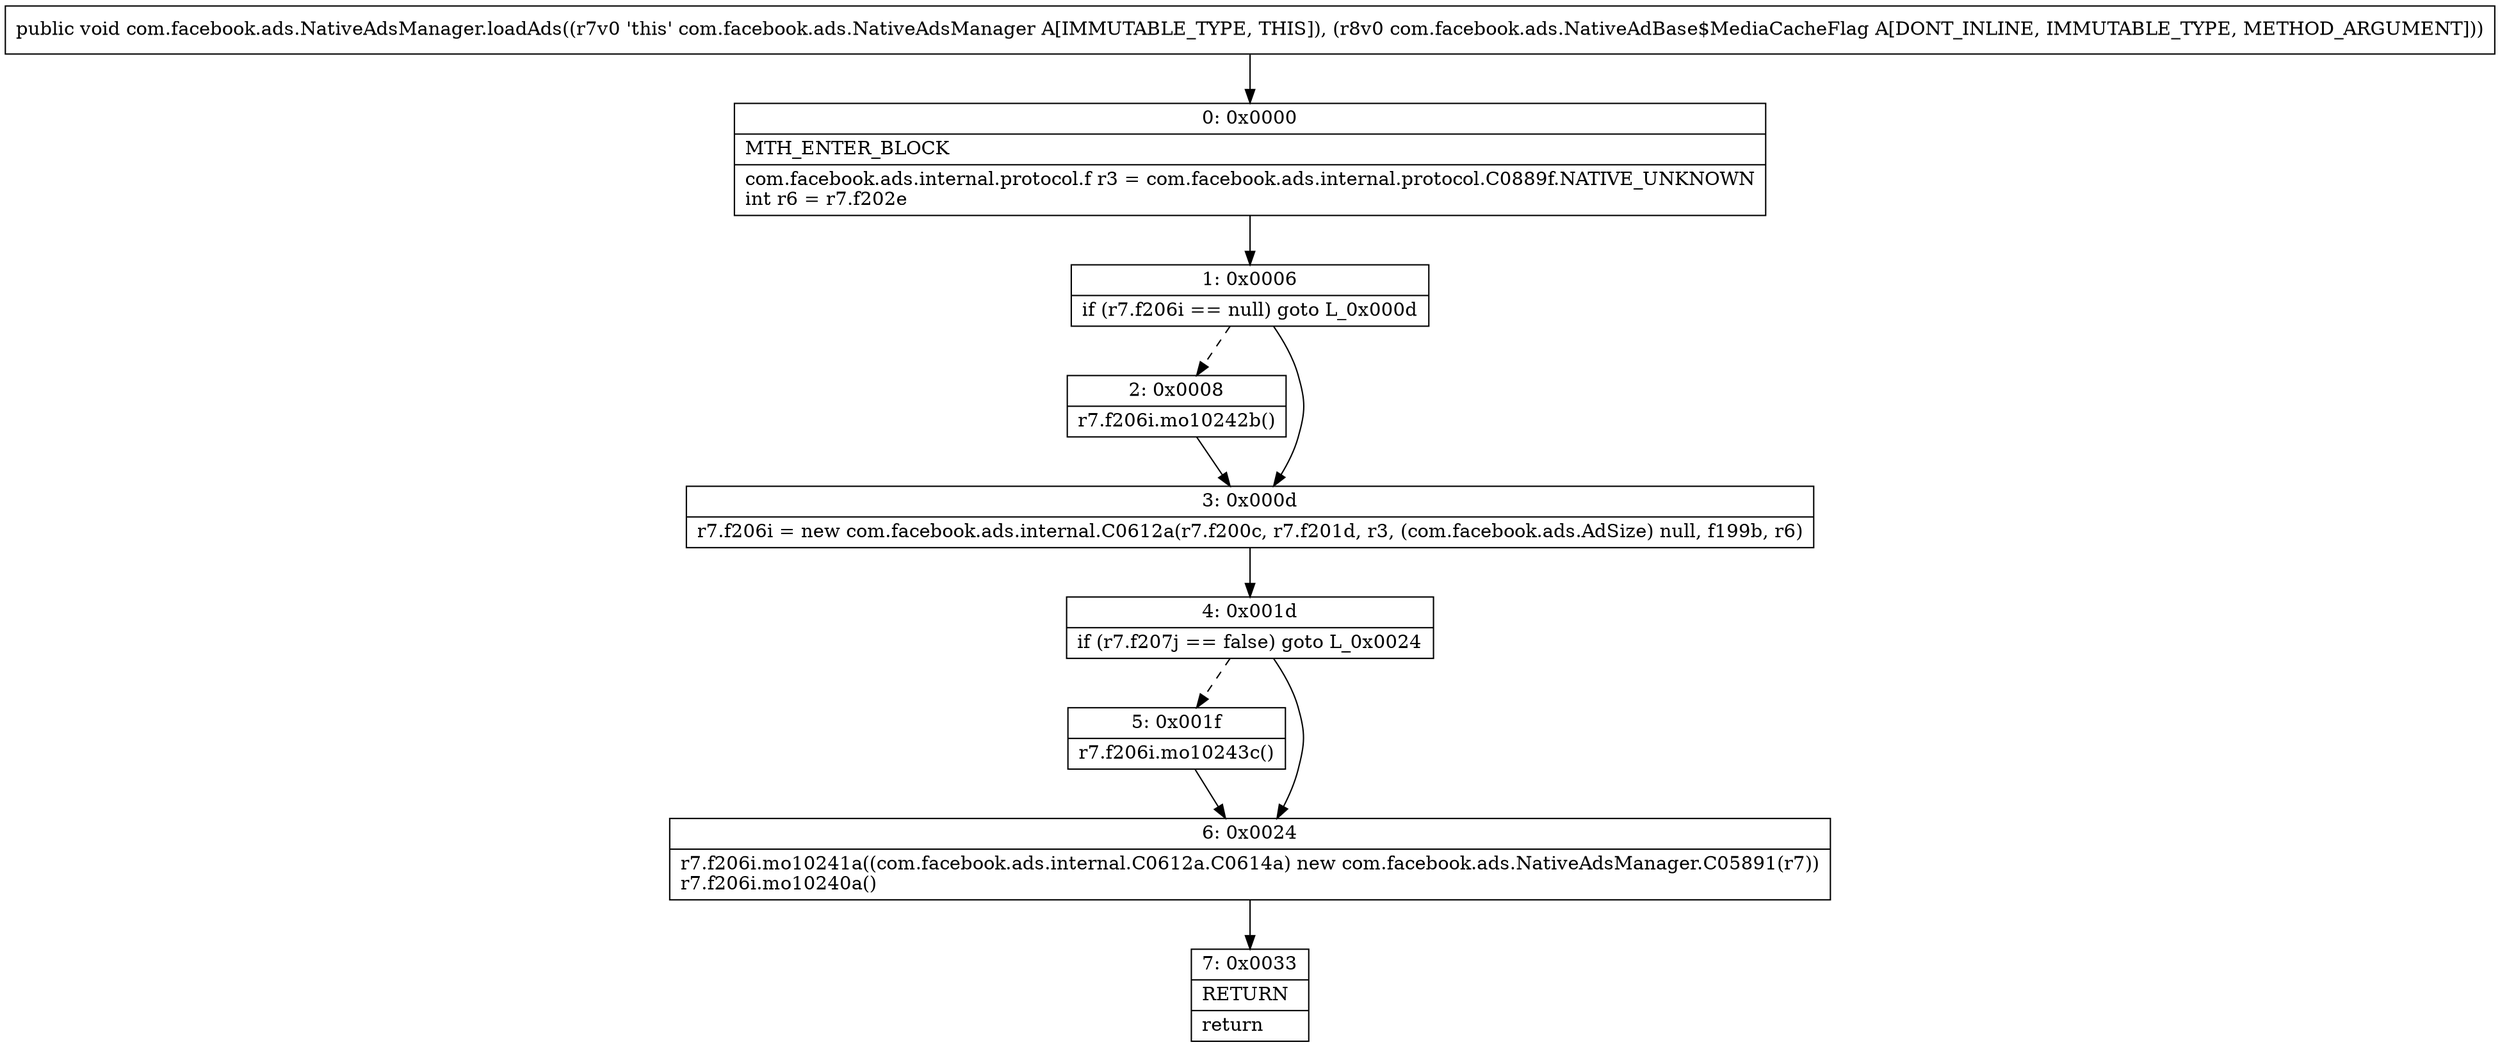 digraph "CFG forcom.facebook.ads.NativeAdsManager.loadAds(Lcom\/facebook\/ads\/NativeAdBase$MediaCacheFlag;)V" {
Node_0 [shape=record,label="{0\:\ 0x0000|MTH_ENTER_BLOCK\l|com.facebook.ads.internal.protocol.f r3 = com.facebook.ads.internal.protocol.C0889f.NATIVE_UNKNOWN\lint r6 = r7.f202e\l}"];
Node_1 [shape=record,label="{1\:\ 0x0006|if (r7.f206i == null) goto L_0x000d\l}"];
Node_2 [shape=record,label="{2\:\ 0x0008|r7.f206i.mo10242b()\l}"];
Node_3 [shape=record,label="{3\:\ 0x000d|r7.f206i = new com.facebook.ads.internal.C0612a(r7.f200c, r7.f201d, r3, (com.facebook.ads.AdSize) null, f199b, r6)\l}"];
Node_4 [shape=record,label="{4\:\ 0x001d|if (r7.f207j == false) goto L_0x0024\l}"];
Node_5 [shape=record,label="{5\:\ 0x001f|r7.f206i.mo10243c()\l}"];
Node_6 [shape=record,label="{6\:\ 0x0024|r7.f206i.mo10241a((com.facebook.ads.internal.C0612a.C0614a) new com.facebook.ads.NativeAdsManager.C05891(r7))\lr7.f206i.mo10240a()\l}"];
Node_7 [shape=record,label="{7\:\ 0x0033|RETURN\l|return\l}"];
MethodNode[shape=record,label="{public void com.facebook.ads.NativeAdsManager.loadAds((r7v0 'this' com.facebook.ads.NativeAdsManager A[IMMUTABLE_TYPE, THIS]), (r8v0 com.facebook.ads.NativeAdBase$MediaCacheFlag A[DONT_INLINE, IMMUTABLE_TYPE, METHOD_ARGUMENT])) }"];
MethodNode -> Node_0;
Node_0 -> Node_1;
Node_1 -> Node_2[style=dashed];
Node_1 -> Node_3;
Node_2 -> Node_3;
Node_3 -> Node_4;
Node_4 -> Node_5[style=dashed];
Node_4 -> Node_6;
Node_5 -> Node_6;
Node_6 -> Node_7;
}

